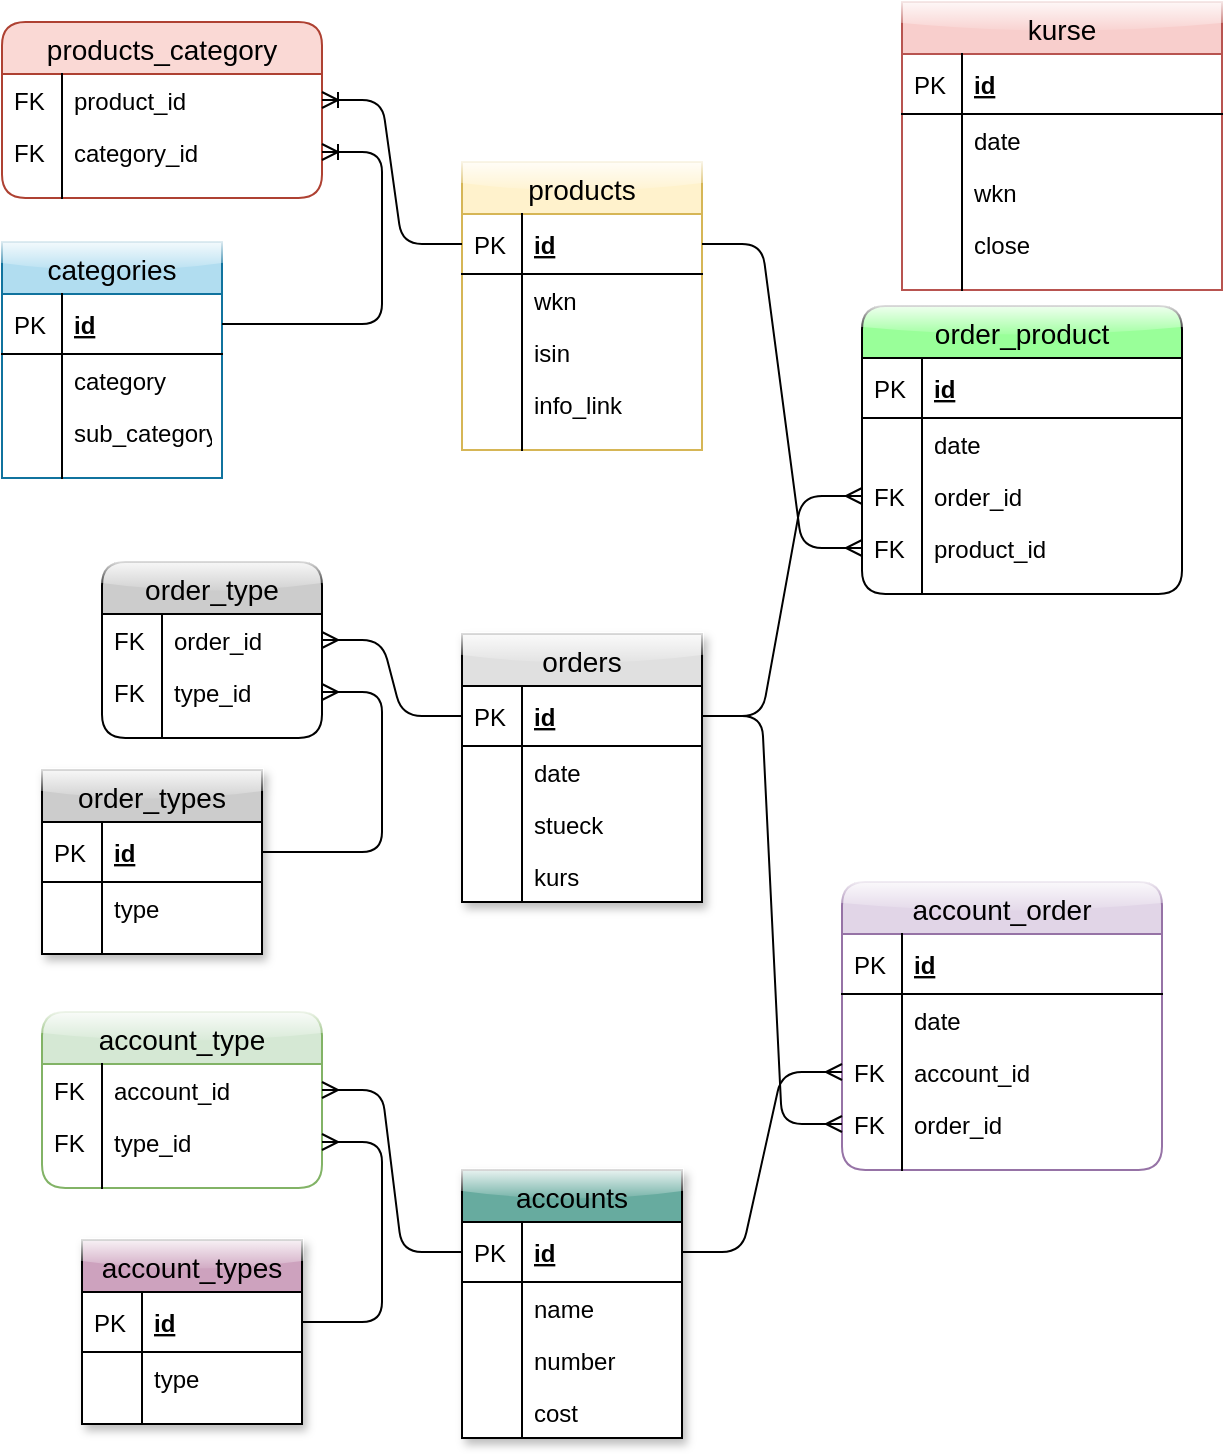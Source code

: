 <mxfile version="12.2.4" pages="1"><diagram id="6hGFLwfOUW9BJ-s0fimq" name="All tables"><mxGraphModel dx="1667" dy="777" grid="1" gridSize="10" guides="1" tooltips="1" connect="1" arrows="1" fold="1" page="1" pageScale="1" pageWidth="827" pageHeight="1169" math="0" shadow="0"><root><mxCell id="0"/><mxCell id="1" parent="0"/><mxCell id="2" value="products" style="swimlane;fontStyle=0;childLayout=stackLayout;horizontal=1;startSize=26;horizontalStack=0;resizeParent=1;resizeParentMax=0;resizeLast=0;collapsible=1;marginBottom=0;align=center;fontSize=14;fillColor=#fff2cc;strokeColor=#d6b656;glass=1;" parent="1" vertex="1"><mxGeometry x="-510" y="100" width="120" height="144" as="geometry"/></mxCell><mxCell id="3" value="id" style="shape=partialRectangle;top=0;left=0;right=0;bottom=1;align=left;verticalAlign=middle;fillColor=none;spacingLeft=34;spacingRight=4;overflow=hidden;rotatable=0;points=[[0,0.5],[1,0.5]];portConstraint=eastwest;dropTarget=0;fontStyle=5;fontSize=12;" parent="2" vertex="1"><mxGeometry y="26" width="120" height="30" as="geometry"/></mxCell><mxCell id="4" value="PK" style="shape=partialRectangle;top=0;left=0;bottom=0;fillColor=none;align=left;verticalAlign=middle;spacingLeft=4;spacingRight=4;overflow=hidden;rotatable=0;points=[];portConstraint=eastwest;part=1;fontSize=12;" parent="3" vertex="1" connectable="0"><mxGeometry width="30" height="30" as="geometry"/></mxCell><mxCell id="5" value="wkn" style="shape=partialRectangle;top=0;left=0;right=0;bottom=0;align=left;verticalAlign=top;fillColor=none;spacingLeft=34;spacingRight=4;overflow=hidden;rotatable=0;points=[[0,0.5],[1,0.5]];portConstraint=eastwest;dropTarget=0;fontSize=12;" parent="2" vertex="1"><mxGeometry y="56" width="120" height="26" as="geometry"/></mxCell><mxCell id="6" value="" style="shape=partialRectangle;top=0;left=0;bottom=0;fillColor=none;align=left;verticalAlign=top;spacingLeft=4;spacingRight=4;overflow=hidden;rotatable=0;points=[];portConstraint=eastwest;part=1;fontSize=12;" parent="5" vertex="1" connectable="0"><mxGeometry width="30" height="26" as="geometry"/></mxCell><mxCell id="7" value="isin" style="shape=partialRectangle;top=0;left=0;right=0;bottom=0;align=left;verticalAlign=top;fillColor=none;spacingLeft=34;spacingRight=4;overflow=hidden;rotatable=0;points=[[0,0.5],[1,0.5]];portConstraint=eastwest;dropTarget=0;fontSize=12;" parent="2" vertex="1"><mxGeometry y="82" width="120" height="26" as="geometry"/></mxCell><mxCell id="8" value="" style="shape=partialRectangle;top=0;left=0;bottom=0;fillColor=none;align=left;verticalAlign=top;spacingLeft=4;spacingRight=4;overflow=hidden;rotatable=0;points=[];portConstraint=eastwest;part=1;fontSize=12;" parent="7" vertex="1" connectable="0"><mxGeometry width="30" height="26" as="geometry"/></mxCell><mxCell id="9" value="info_link" style="shape=partialRectangle;top=0;left=0;right=0;bottom=0;align=left;verticalAlign=top;fillColor=none;spacingLeft=34;spacingRight=4;overflow=hidden;rotatable=0;points=[[0,0.5],[1,0.5]];portConstraint=eastwest;dropTarget=0;fontSize=12;" parent="2" vertex="1"><mxGeometry y="108" width="120" height="26" as="geometry"/></mxCell><mxCell id="10" value="" style="shape=partialRectangle;top=0;left=0;bottom=0;fillColor=none;align=left;verticalAlign=top;spacingLeft=4;spacingRight=4;overflow=hidden;rotatable=0;points=[];portConstraint=eastwest;part=1;fontSize=12;" parent="9" vertex="1" connectable="0"><mxGeometry width="30" height="26" as="geometry"/></mxCell><mxCell id="11" value="" style="shape=partialRectangle;top=0;left=0;right=0;bottom=0;align=left;verticalAlign=top;fillColor=none;spacingLeft=34;spacingRight=4;overflow=hidden;rotatable=0;points=[[0,0.5],[1,0.5]];portConstraint=eastwest;dropTarget=0;fontSize=12;" parent="2" vertex="1"><mxGeometry y="134" width="120" height="10" as="geometry"/></mxCell><mxCell id="12" value="" style="shape=partialRectangle;top=0;left=0;bottom=0;fillColor=none;align=left;verticalAlign=top;spacingLeft=4;spacingRight=4;overflow=hidden;rotatable=0;points=[];portConstraint=eastwest;part=1;fontSize=12;" parent="11" vertex="1" connectable="0"><mxGeometry width="30" height="10" as="geometry"/></mxCell><mxCell id="22" value="categories" style="swimlane;fontStyle=0;childLayout=stackLayout;horizontal=1;startSize=26;fillColor=#b1ddf0;horizontalStack=0;resizeParent=1;resizeParentMax=0;resizeLast=0;collapsible=1;marginBottom=0;swimlaneFillColor=#ffffff;align=center;fontSize=14;strokeColor=#10739e;glass=1;" parent="1" vertex="1"><mxGeometry x="-740" y="140" width="110" height="118" as="geometry"/></mxCell><mxCell id="23" value="id" style="shape=partialRectangle;top=0;left=0;right=0;bottom=1;align=left;verticalAlign=middle;fillColor=none;spacingLeft=34;spacingRight=4;overflow=hidden;rotatable=0;points=[[0,0.5],[1,0.5]];portConstraint=eastwest;dropTarget=0;fontStyle=5;fontSize=12;" parent="22" vertex="1"><mxGeometry y="26" width="110" height="30" as="geometry"/></mxCell><mxCell id="24" value="PK" style="shape=partialRectangle;top=0;left=0;bottom=0;fillColor=none;align=left;verticalAlign=middle;spacingLeft=4;spacingRight=4;overflow=hidden;rotatable=0;points=[];portConstraint=eastwest;part=1;fontSize=12;" parent="23" vertex="1" connectable="0"><mxGeometry width="30" height="30" as="geometry"/></mxCell><mxCell id="25" value="category" style="shape=partialRectangle;top=0;left=0;right=0;bottom=0;align=left;verticalAlign=top;fillColor=none;spacingLeft=34;spacingRight=4;overflow=hidden;rotatable=0;points=[[0,0.5],[1,0.5]];portConstraint=eastwest;dropTarget=0;fontSize=12;" parent="22" vertex="1"><mxGeometry y="56" width="110" height="26" as="geometry"/></mxCell><mxCell id="26" value="" style="shape=partialRectangle;top=0;left=0;bottom=0;fillColor=none;align=left;verticalAlign=top;spacingLeft=4;spacingRight=4;overflow=hidden;rotatable=0;points=[];portConstraint=eastwest;part=1;fontSize=12;" parent="25" vertex="1" connectable="0"><mxGeometry width="30" height="26" as="geometry"/></mxCell><mxCell id="27" value="sub_category" style="shape=partialRectangle;top=0;left=0;right=0;bottom=0;align=left;verticalAlign=top;fillColor=none;spacingLeft=34;spacingRight=4;overflow=hidden;rotatable=0;points=[[0,0.5],[1,0.5]];portConstraint=eastwest;dropTarget=0;fontSize=12;" parent="22" vertex="1"><mxGeometry y="82" width="110" height="26" as="geometry"/></mxCell><mxCell id="28" value="" style="shape=partialRectangle;top=0;left=0;bottom=0;fillColor=none;align=left;verticalAlign=top;spacingLeft=4;spacingRight=4;overflow=hidden;rotatable=0;points=[];portConstraint=eastwest;part=1;fontSize=12;" parent="27" vertex="1" connectable="0"><mxGeometry width="30" height="26" as="geometry"/></mxCell><mxCell id="31" value="" style="shape=partialRectangle;top=0;left=0;right=0;bottom=0;align=left;verticalAlign=top;fillColor=none;spacingLeft=34;spacingRight=4;overflow=hidden;rotatable=0;points=[[0,0.5],[1,0.5]];portConstraint=eastwest;dropTarget=0;fontSize=12;" parent="22" vertex="1"><mxGeometry y="108" width="110" height="10" as="geometry"/></mxCell><mxCell id="32" value="" style="shape=partialRectangle;top=0;left=0;bottom=0;fillColor=none;align=left;verticalAlign=top;spacingLeft=4;spacingRight=4;overflow=hidden;rotatable=0;points=[];portConstraint=eastwest;part=1;fontSize=12;" parent="31" vertex="1" connectable="0"><mxGeometry width="30" height="10" as="geometry"/></mxCell><mxCell id="64" value="products_category" style="swimlane;fontStyle=0;childLayout=stackLayout;horizontal=1;startSize=26;fillColor=#fad9d5;horizontalStack=0;resizeParent=1;resizeParentMax=0;resizeLast=0;collapsible=1;marginBottom=0;swimlaneFillColor=#ffffff;align=center;fontSize=14;rounded=1;comic=0;strokeColor=#ae4132;" parent="1" vertex="1"><mxGeometry x="-740" y="30" width="160" height="88" as="geometry"/></mxCell><mxCell id="67" value="product_id" style="shape=partialRectangle;top=0;left=0;right=0;bottom=0;align=left;verticalAlign=top;fillColor=none;spacingLeft=34;spacingRight=4;overflow=hidden;rotatable=0;points=[[0,0.5],[1,0.5]];portConstraint=eastwest;dropTarget=0;fontSize=12;" parent="64" vertex="1"><mxGeometry y="26" width="160" height="26" as="geometry"/></mxCell><mxCell id="68" value="FK" style="shape=partialRectangle;top=0;left=0;bottom=0;fillColor=none;align=left;verticalAlign=top;spacingLeft=4;spacingRight=4;overflow=hidden;rotatable=0;points=[];portConstraint=eastwest;part=1;fontSize=12;" parent="67" vertex="1" connectable="0"><mxGeometry width="30" height="26" as="geometry"/></mxCell><mxCell id="69" value="category_id" style="shape=partialRectangle;top=0;left=0;right=0;bottom=0;align=left;verticalAlign=top;fillColor=none;spacingLeft=34;spacingRight=4;overflow=hidden;rotatable=0;points=[[0,0.5],[1,0.5]];portConstraint=eastwest;dropTarget=0;fontSize=12;" parent="64" vertex="1"><mxGeometry y="52" width="160" height="26" as="geometry"/></mxCell><mxCell id="70" value="FK" style="shape=partialRectangle;top=0;left=0;bottom=0;fillColor=none;align=left;verticalAlign=top;spacingLeft=4;spacingRight=4;overflow=hidden;rotatable=0;points=[];portConstraint=eastwest;part=1;fontSize=12;" parent="69" vertex="1" connectable="0"><mxGeometry width="30" height="26" as="geometry"/></mxCell><mxCell id="73" value="" style="shape=partialRectangle;top=0;left=0;right=0;bottom=0;align=left;verticalAlign=top;fillColor=none;spacingLeft=34;spacingRight=4;overflow=hidden;rotatable=0;points=[[0,0.5],[1,0.5]];portConstraint=eastwest;dropTarget=0;fontSize=12;" parent="64" vertex="1"><mxGeometry y="78" width="160" height="10" as="geometry"/></mxCell><mxCell id="74" value="" style="shape=partialRectangle;top=0;left=0;bottom=0;fillColor=none;align=left;verticalAlign=top;spacingLeft=4;spacingRight=4;overflow=hidden;rotatable=0;points=[];portConstraint=eastwest;part=1;fontSize=12;" parent="73" vertex="1" connectable="0"><mxGeometry width="30" height="10" as="geometry"/></mxCell><mxCell id="77" value="" style="edgeStyle=entityRelationEdgeStyle;fontSize=12;html=1;endArrow=ERoneToMany;" parent="1" source="23" target="69" edge="1"><mxGeometry width="100" height="100" relative="1" as="geometry"><mxPoint x="-690" y="730" as="sourcePoint"/><mxPoint x="-590" y="630" as="targetPoint"/></mxGeometry></mxCell><mxCell id="79" value="" style="edgeStyle=entityRelationEdgeStyle;fontSize=12;html=1;endArrow=ERoneToMany;" parent="1" source="3" target="67" edge="1"><mxGeometry width="100" height="100" relative="1" as="geometry"><mxPoint x="-550" y="350" as="sourcePoint"/><mxPoint x="-450" y="250" as="targetPoint"/></mxGeometry></mxCell><mxCell id="121" value="orders" style="swimlane;fontStyle=0;childLayout=stackLayout;horizontal=1;startSize=26;fillColor=#e0e0e0;horizontalStack=0;resizeParent=1;resizeParentMax=0;resizeLast=0;collapsible=1;marginBottom=0;swimlaneFillColor=#ffffff;align=center;fontSize=14;rounded=0;glass=1;comic=0;shadow=1;" parent="1" vertex="1"><mxGeometry x="-510" y="336" width="120" height="134" as="geometry"/></mxCell><mxCell id="122" value="id" style="shape=partialRectangle;top=0;left=0;right=0;bottom=1;align=left;verticalAlign=middle;fillColor=none;spacingLeft=34;spacingRight=4;overflow=hidden;rotatable=0;points=[[0,0.5],[1,0.5]];portConstraint=eastwest;dropTarget=0;fontStyle=5;fontSize=12;" parent="121" vertex="1"><mxGeometry y="26" width="120" height="30" as="geometry"/></mxCell><mxCell id="123" value="PK" style="shape=partialRectangle;top=0;left=0;bottom=0;fillColor=none;align=left;verticalAlign=middle;spacingLeft=4;spacingRight=4;overflow=hidden;rotatable=0;points=[];portConstraint=eastwest;part=1;fontSize=12;" parent="122" vertex="1" connectable="0"><mxGeometry width="30" height="30" as="geometry"/></mxCell><mxCell id="124" value="date" style="shape=partialRectangle;top=0;left=0;right=0;bottom=0;align=left;verticalAlign=top;fillColor=none;spacingLeft=34;spacingRight=4;overflow=hidden;rotatable=0;points=[[0,0.5],[1,0.5]];portConstraint=eastwest;dropTarget=0;fontSize=12;" parent="121" vertex="1"><mxGeometry y="56" width="120" height="26" as="geometry"/></mxCell><mxCell id="125" value="" style="shape=partialRectangle;top=0;left=0;bottom=0;fillColor=none;align=left;verticalAlign=top;spacingLeft=4;spacingRight=4;overflow=hidden;rotatable=0;points=[];portConstraint=eastwest;part=1;fontSize=12;" parent="124" vertex="1" connectable="0"><mxGeometry width="30" height="26" as="geometry"/></mxCell><mxCell id="126" value="stueck" style="shape=partialRectangle;top=0;left=0;right=0;bottom=0;align=left;verticalAlign=top;fillColor=none;spacingLeft=34;spacingRight=4;overflow=hidden;rotatable=0;points=[[0,0.5],[1,0.5]];portConstraint=eastwest;dropTarget=0;fontSize=12;" parent="121" vertex="1"><mxGeometry y="82" width="120" height="26" as="geometry"/></mxCell><mxCell id="127" value="" style="shape=partialRectangle;top=0;left=0;bottom=0;fillColor=none;align=left;verticalAlign=top;spacingLeft=4;spacingRight=4;overflow=hidden;rotatable=0;points=[];portConstraint=eastwest;part=1;fontSize=12;" parent="126" vertex="1" connectable="0"><mxGeometry width="30" height="26" as="geometry"/></mxCell><mxCell id="128" value="kurs" style="shape=partialRectangle;top=0;left=0;right=0;bottom=0;align=left;verticalAlign=top;fillColor=none;spacingLeft=34;spacingRight=4;overflow=hidden;rotatable=0;points=[[0,0.5],[1,0.5]];portConstraint=eastwest;dropTarget=0;fontSize=12;" parent="121" vertex="1"><mxGeometry y="108" width="120" height="26" as="geometry"/></mxCell><mxCell id="129" value="" style="shape=partialRectangle;top=0;left=0;bottom=0;fillColor=none;align=left;verticalAlign=top;spacingLeft=4;spacingRight=4;overflow=hidden;rotatable=0;points=[];portConstraint=eastwest;part=1;fontSize=12;" parent="128" vertex="1" connectable="0"><mxGeometry width="30" height="26" as="geometry"/></mxCell><mxCell id="132" value="accounts" style="swimlane;fontStyle=0;childLayout=stackLayout;horizontal=1;startSize=26;fillColor=#67AB9F;horizontalStack=0;resizeParent=1;resizeParentMax=0;resizeLast=0;collapsible=1;marginBottom=0;swimlaneFillColor=#ffffff;align=center;fontSize=14;rounded=0;shadow=1;glass=1;comic=0;" parent="1" vertex="1"><mxGeometry x="-510" y="604" width="110" height="134" as="geometry"/></mxCell><mxCell id="133" value="id" style="shape=partialRectangle;top=0;left=0;right=0;bottom=1;align=left;verticalAlign=middle;fillColor=none;spacingLeft=34;spacingRight=4;overflow=hidden;rotatable=0;points=[[0,0.5],[1,0.5]];portConstraint=eastwest;dropTarget=0;fontStyle=5;fontSize=12;" parent="132" vertex="1"><mxGeometry y="26" width="110" height="30" as="geometry"/></mxCell><mxCell id="134" value="PK" style="shape=partialRectangle;top=0;left=0;bottom=0;fillColor=none;align=left;verticalAlign=middle;spacingLeft=4;spacingRight=4;overflow=hidden;rotatable=0;points=[];portConstraint=eastwest;part=1;fontSize=12;" parent="133" vertex="1" connectable="0"><mxGeometry width="30" height="30" as="geometry"/></mxCell><mxCell id="135" value="name" style="shape=partialRectangle;top=0;left=0;right=0;bottom=0;align=left;verticalAlign=top;fillColor=none;spacingLeft=34;spacingRight=4;overflow=hidden;rotatable=0;points=[[0,0.5],[1,0.5]];portConstraint=eastwest;dropTarget=0;fontSize=12;" parent="132" vertex="1"><mxGeometry y="56" width="110" height="26" as="geometry"/></mxCell><mxCell id="136" value="" style="shape=partialRectangle;top=0;left=0;bottom=0;fillColor=none;align=left;verticalAlign=top;spacingLeft=4;spacingRight=4;overflow=hidden;rotatable=0;points=[];portConstraint=eastwest;part=1;fontSize=12;" parent="135" vertex="1" connectable="0"><mxGeometry width="30" height="26" as="geometry"/></mxCell><mxCell id="137" value="number" style="shape=partialRectangle;top=0;left=0;right=0;bottom=0;align=left;verticalAlign=top;fillColor=none;spacingLeft=34;spacingRight=4;overflow=hidden;rotatable=0;points=[[0,0.5],[1,0.5]];portConstraint=eastwest;dropTarget=0;fontSize=12;" parent="132" vertex="1"><mxGeometry y="82" width="110" height="26" as="geometry"/></mxCell><mxCell id="138" value="" style="shape=partialRectangle;top=0;left=0;bottom=0;fillColor=none;align=left;verticalAlign=top;spacingLeft=4;spacingRight=4;overflow=hidden;rotatable=0;points=[];portConstraint=eastwest;part=1;fontSize=12;" parent="137" vertex="1" connectable="0"><mxGeometry width="30" height="26" as="geometry"/></mxCell><mxCell id="229" value="cost" style="shape=partialRectangle;top=0;left=0;right=0;bottom=0;align=left;verticalAlign=top;fillColor=none;spacingLeft=34;spacingRight=4;overflow=hidden;rotatable=0;points=[[0,0.5],[1,0.5]];portConstraint=eastwest;dropTarget=0;fontSize=12;" vertex="1" parent="132"><mxGeometry y="108" width="110" height="26" as="geometry"/></mxCell><mxCell id="230" value="" style="shape=partialRectangle;top=0;left=0;bottom=0;fillColor=none;align=left;verticalAlign=top;spacingLeft=4;spacingRight=4;overflow=hidden;rotatable=0;points=[];portConstraint=eastwest;part=1;fontSize=12;" vertex="1" connectable="0" parent="229"><mxGeometry width="30" height="26" as="geometry"/></mxCell><mxCell id="143" value="account_types" style="swimlane;fontStyle=0;childLayout=stackLayout;horizontal=1;startSize=26;fillColor=#CDA2BE;horizontalStack=0;resizeParent=1;resizeParentMax=0;resizeLast=0;collapsible=1;marginBottom=0;swimlaneFillColor=#ffffff;align=center;fontSize=14;rounded=0;shadow=1;glass=1;comic=0;" parent="1" vertex="1"><mxGeometry x="-700" y="639" width="110" height="92" as="geometry"/></mxCell><mxCell id="144" value="id" style="shape=partialRectangle;top=0;left=0;right=0;bottom=1;align=left;verticalAlign=middle;fillColor=none;spacingLeft=34;spacingRight=4;overflow=hidden;rotatable=0;points=[[0,0.5],[1,0.5]];portConstraint=eastwest;dropTarget=0;fontStyle=5;fontSize=12;" parent="143" vertex="1"><mxGeometry y="26" width="110" height="30" as="geometry"/></mxCell><mxCell id="145" value="PK" style="shape=partialRectangle;top=0;left=0;bottom=0;fillColor=none;align=left;verticalAlign=middle;spacingLeft=4;spacingRight=4;overflow=hidden;rotatable=0;points=[];portConstraint=eastwest;part=1;fontSize=12;" parent="144" vertex="1" connectable="0"><mxGeometry width="30" height="30" as="geometry"/></mxCell><mxCell id="146" value="type" style="shape=partialRectangle;top=0;left=0;right=0;bottom=0;align=left;verticalAlign=top;fillColor=none;spacingLeft=34;spacingRight=4;overflow=hidden;rotatable=0;points=[[0,0.5],[1,0.5]];portConstraint=eastwest;dropTarget=0;fontSize=12;" parent="143" vertex="1"><mxGeometry y="56" width="110" height="26" as="geometry"/></mxCell><mxCell id="147" value="" style="shape=partialRectangle;top=0;left=0;bottom=0;fillColor=none;align=left;verticalAlign=top;spacingLeft=4;spacingRight=4;overflow=hidden;rotatable=0;points=[];portConstraint=eastwest;part=1;fontSize=12;" parent="146" vertex="1" connectable="0"><mxGeometry width="30" height="26" as="geometry"/></mxCell><mxCell id="152" value="" style="shape=partialRectangle;top=0;left=0;right=0;bottom=0;align=left;verticalAlign=top;fillColor=none;spacingLeft=34;spacingRight=4;overflow=hidden;rotatable=0;points=[[0,0.5],[1,0.5]];portConstraint=eastwest;dropTarget=0;fontSize=12;" parent="143" vertex="1"><mxGeometry y="82" width="110" height="10" as="geometry"/></mxCell><mxCell id="153" value="" style="shape=partialRectangle;top=0;left=0;bottom=0;fillColor=none;align=left;verticalAlign=top;spacingLeft=4;spacingRight=4;overflow=hidden;rotatable=0;points=[];portConstraint=eastwest;part=1;fontSize=12;" parent="152" vertex="1" connectable="0"><mxGeometry width="30" height="10" as="geometry"/></mxCell><mxCell id="154" value="order_types" style="swimlane;fontStyle=0;childLayout=stackLayout;horizontal=1;startSize=26;fillColor=#CCCCCC;horizontalStack=0;resizeParent=1;resizeParentMax=0;resizeLast=0;collapsible=1;marginBottom=0;swimlaneFillColor=#ffffff;align=center;fontSize=14;rounded=0;shadow=1;glass=1;comic=0;" parent="1" vertex="1"><mxGeometry x="-720" y="404" width="110" height="92" as="geometry"/></mxCell><mxCell id="155" value="id" style="shape=partialRectangle;top=0;left=0;right=0;bottom=1;align=left;verticalAlign=middle;fillColor=none;spacingLeft=34;spacingRight=4;overflow=hidden;rotatable=0;points=[[0,0.5],[1,0.5]];portConstraint=eastwest;dropTarget=0;fontStyle=5;fontSize=12;" parent="154" vertex="1"><mxGeometry y="26" width="110" height="30" as="geometry"/></mxCell><mxCell id="156" value="PK" style="shape=partialRectangle;top=0;left=0;bottom=0;fillColor=none;align=left;verticalAlign=middle;spacingLeft=4;spacingRight=4;overflow=hidden;rotatable=0;points=[];portConstraint=eastwest;part=1;fontSize=12;" parent="155" vertex="1" connectable="0"><mxGeometry width="30" height="30" as="geometry"/></mxCell><mxCell id="157" value="type" style="shape=partialRectangle;top=0;left=0;right=0;bottom=0;align=left;verticalAlign=top;fillColor=none;spacingLeft=34;spacingRight=4;overflow=hidden;rotatable=0;points=[[0,0.5],[1,0.5]];portConstraint=eastwest;dropTarget=0;fontSize=12;" parent="154" vertex="1"><mxGeometry y="56" width="110" height="26" as="geometry"/></mxCell><mxCell id="158" value="" style="shape=partialRectangle;top=0;left=0;bottom=0;fillColor=none;align=left;verticalAlign=top;spacingLeft=4;spacingRight=4;overflow=hidden;rotatable=0;points=[];portConstraint=eastwest;part=1;fontSize=12;" parent="157" vertex="1" connectable="0"><mxGeometry width="30" height="26" as="geometry"/></mxCell><mxCell id="163" value="" style="shape=partialRectangle;top=0;left=0;right=0;bottom=0;align=left;verticalAlign=top;fillColor=none;spacingLeft=34;spacingRight=4;overflow=hidden;rotatable=0;points=[[0,0.5],[1,0.5]];portConstraint=eastwest;dropTarget=0;fontSize=12;" parent="154" vertex="1"><mxGeometry y="82" width="110" height="10" as="geometry"/></mxCell><mxCell id="164" value="" style="shape=partialRectangle;top=0;left=0;bottom=0;fillColor=none;align=left;verticalAlign=top;spacingLeft=4;spacingRight=4;overflow=hidden;rotatable=0;points=[];portConstraint=eastwest;part=1;fontSize=12;" parent="163" vertex="1" connectable="0"><mxGeometry width="30" height="10" as="geometry"/></mxCell><mxCell id="175" value="order_product" style="swimlane;fontStyle=0;childLayout=stackLayout;horizontal=1;startSize=26;fillColor=#99FF99;horizontalStack=0;resizeParent=1;resizeParentMax=0;resizeLast=0;collapsible=1;marginBottom=0;swimlaneFillColor=#ffffff;align=center;fontSize=14;rounded=1;glass=1;" parent="1" vertex="1"><mxGeometry x="-310" y="172" width="160" height="144" as="geometry"/></mxCell><mxCell id="176" value="id" style="shape=partialRectangle;top=0;left=0;right=0;bottom=1;align=left;verticalAlign=middle;fillColor=none;spacingLeft=34;spacingRight=4;overflow=hidden;rotatable=0;points=[[0,0.5],[1,0.5]];portConstraint=eastwest;dropTarget=0;fontStyle=5;fontSize=12;" parent="175" vertex="1"><mxGeometry y="26" width="160" height="30" as="geometry"/></mxCell><mxCell id="177" value="PK" style="shape=partialRectangle;top=0;left=0;bottom=0;fillColor=none;align=left;verticalAlign=middle;spacingLeft=4;spacingRight=4;overflow=hidden;rotatable=0;points=[];portConstraint=eastwest;part=1;fontSize=12;" parent="176" vertex="1" connectable="0"><mxGeometry width="30" height="30" as="geometry"/></mxCell><mxCell id="178" value="date" style="shape=partialRectangle;top=0;left=0;right=0;bottom=0;align=left;verticalAlign=top;fillColor=none;spacingLeft=34;spacingRight=4;overflow=hidden;rotatable=0;points=[[0,0.5],[1,0.5]];portConstraint=eastwest;dropTarget=0;fontSize=12;" parent="175" vertex="1"><mxGeometry y="56" width="160" height="26" as="geometry"/></mxCell><mxCell id="179" value="" style="shape=partialRectangle;top=0;left=0;bottom=0;fillColor=none;align=left;verticalAlign=top;spacingLeft=4;spacingRight=4;overflow=hidden;rotatable=0;points=[];portConstraint=eastwest;part=1;fontSize=12;" parent="178" vertex="1" connectable="0"><mxGeometry width="30" height="26" as="geometry"/></mxCell><mxCell id="180" value="order_id" style="shape=partialRectangle;top=0;left=0;right=0;bottom=0;align=left;verticalAlign=top;fillColor=none;spacingLeft=34;spacingRight=4;overflow=hidden;rotatable=0;points=[[0,0.5],[1,0.5]];portConstraint=eastwest;dropTarget=0;fontSize=12;" parent="175" vertex="1"><mxGeometry y="82" width="160" height="26" as="geometry"/></mxCell><mxCell id="181" value="FK" style="shape=partialRectangle;top=0;left=0;bottom=0;fillColor=none;align=left;verticalAlign=top;spacingLeft=4;spacingRight=4;overflow=hidden;rotatable=0;points=[];portConstraint=eastwest;part=1;fontSize=12;" parent="180" vertex="1" connectable="0"><mxGeometry width="30" height="26" as="geometry"/></mxCell><mxCell id="182" value="product_id" style="shape=partialRectangle;top=0;left=0;right=0;bottom=0;align=left;verticalAlign=top;fillColor=none;spacingLeft=34;spacingRight=4;overflow=hidden;rotatable=0;points=[[0,0.5],[1,0.5]];portConstraint=eastwest;dropTarget=0;fontSize=12;" parent="175" vertex="1"><mxGeometry y="108" width="160" height="26" as="geometry"/></mxCell><mxCell id="183" value="FK" style="shape=partialRectangle;top=0;left=0;bottom=0;fillColor=none;align=left;verticalAlign=top;spacingLeft=4;spacingRight=4;overflow=hidden;rotatable=0;points=[];portConstraint=eastwest;part=1;fontSize=12;" parent="182" vertex="1" connectable="0"><mxGeometry width="30" height="26" as="geometry"/></mxCell><mxCell id="184" value="" style="shape=partialRectangle;top=0;left=0;right=0;bottom=0;align=left;verticalAlign=top;fillColor=none;spacingLeft=34;spacingRight=4;overflow=hidden;rotatable=0;points=[[0,0.5],[1,0.5]];portConstraint=eastwest;dropTarget=0;fontSize=12;" parent="175" vertex="1"><mxGeometry y="134" width="160" height="10" as="geometry"/></mxCell><mxCell id="185" value="" style="shape=partialRectangle;top=0;left=0;bottom=0;fillColor=none;align=left;verticalAlign=top;spacingLeft=4;spacingRight=4;overflow=hidden;rotatable=0;points=[];portConstraint=eastwest;part=1;fontSize=12;" parent="184" vertex="1" connectable="0"><mxGeometry width="30" height="10" as="geometry"/></mxCell><mxCell id="188" value="" style="edgeStyle=entityRelationEdgeStyle;fontSize=12;html=1;endArrow=ERmany;" parent="1" source="3" target="182" edge="1"><mxGeometry width="100" height="100" relative="1" as="geometry"><mxPoint x="-740" y="820" as="sourcePoint"/><mxPoint x="-640" y="720" as="targetPoint"/></mxGeometry></mxCell><mxCell id="189" value="" style="edgeStyle=entityRelationEdgeStyle;fontSize=12;html=1;endArrow=ERmany;" parent="1" source="122" target="180" edge="1"><mxGeometry width="100" height="100" relative="1" as="geometry"><mxPoint x="-740" y="820" as="sourcePoint"/><mxPoint x="-640" y="720" as="targetPoint"/></mxGeometry></mxCell><mxCell id="190" value="order_type" style="swimlane;fontStyle=0;childLayout=stackLayout;horizontal=1;startSize=26;fillColor=#CCCCCC;horizontalStack=0;resizeParent=1;resizeParentMax=0;resizeLast=0;collapsible=1;marginBottom=0;swimlaneFillColor=#ffffff;align=center;fontSize=14;rounded=1;shadow=0;glass=1;" parent="1" vertex="1"><mxGeometry x="-690" y="300" width="110" height="88" as="geometry"/></mxCell><mxCell id="193" value="order_id" style="shape=partialRectangle;top=0;left=0;right=0;bottom=0;align=left;verticalAlign=top;fillColor=none;spacingLeft=34;spacingRight=4;overflow=hidden;rotatable=0;points=[[0,0.5],[1,0.5]];portConstraint=eastwest;dropTarget=0;fontSize=12;" parent="190" vertex="1"><mxGeometry y="26" width="110" height="26" as="geometry"/></mxCell><mxCell id="194" value="FK" style="shape=partialRectangle;top=0;left=0;bottom=0;fillColor=none;align=left;verticalAlign=top;spacingLeft=4;spacingRight=4;overflow=hidden;rotatable=0;points=[];portConstraint=eastwest;part=1;fontSize=12;" parent="193" vertex="1" connectable="0"><mxGeometry width="30" height="26" as="geometry"/></mxCell><mxCell id="195" value="type_id" style="shape=partialRectangle;top=0;left=0;right=0;bottom=0;align=left;verticalAlign=top;fillColor=none;spacingLeft=34;spacingRight=4;overflow=hidden;rotatable=0;points=[[0,0.5],[1,0.5]];portConstraint=eastwest;dropTarget=0;fontSize=12;" parent="190" vertex="1"><mxGeometry y="52" width="110" height="26" as="geometry"/></mxCell><mxCell id="196" value="FK" style="shape=partialRectangle;top=0;left=0;bottom=0;fillColor=none;align=left;verticalAlign=top;spacingLeft=4;spacingRight=4;overflow=hidden;rotatable=0;points=[];portConstraint=eastwest;part=1;fontSize=12;" parent="195" vertex="1" connectable="0"><mxGeometry width="30" height="26" as="geometry"/></mxCell><mxCell id="199" value="" style="shape=partialRectangle;top=0;left=0;right=0;bottom=0;align=left;verticalAlign=top;fillColor=none;spacingLeft=34;spacingRight=4;overflow=hidden;rotatable=0;points=[[0,0.5],[1,0.5]];portConstraint=eastwest;dropTarget=0;fontSize=12;" parent="190" vertex="1"><mxGeometry y="78" width="110" height="10" as="geometry"/></mxCell><mxCell id="200" value="" style="shape=partialRectangle;top=0;left=0;bottom=0;fillColor=none;align=left;verticalAlign=top;spacingLeft=4;spacingRight=4;overflow=hidden;rotatable=0;points=[];portConstraint=eastwest;part=1;fontSize=12;" parent="199" vertex="1" connectable="0"><mxGeometry width="30" height="10" as="geometry"/></mxCell><mxCell id="201" value="" style="edgeStyle=entityRelationEdgeStyle;fontSize=12;html=1;endArrow=ERmany;" parent="1" source="122" target="193" edge="1"><mxGeometry width="100" height="100" relative="1" as="geometry"><mxPoint x="-740" y="820" as="sourcePoint"/><mxPoint x="-640" y="720" as="targetPoint"/></mxGeometry></mxCell><mxCell id="202" value="" style="edgeStyle=entityRelationEdgeStyle;fontSize=12;html=1;endArrow=ERmany;" parent="1" source="155" target="195" edge="1"><mxGeometry width="100" height="100" relative="1" as="geometry"><mxPoint x="-740" y="820" as="sourcePoint"/><mxPoint x="-640" y="720" as="targetPoint"/></mxGeometry></mxCell><mxCell id="203" value="account_type" style="swimlane;fontStyle=0;childLayout=stackLayout;horizontal=1;startSize=26;fillColor=#d5e8d4;horizontalStack=0;resizeParent=1;resizeParentMax=0;resizeLast=0;collapsible=1;marginBottom=0;swimlaneFillColor=#ffffff;align=center;fontSize=14;rounded=1;shadow=0;glass=1;strokeColor=#82b366;" vertex="1" parent="1"><mxGeometry x="-720" y="525" width="140" height="88" as="geometry"/></mxCell><mxCell id="206" value="account_id" style="shape=partialRectangle;top=0;left=0;right=0;bottom=0;align=left;verticalAlign=top;fillColor=none;spacingLeft=34;spacingRight=4;overflow=hidden;rotatable=0;points=[[0,0.5],[1,0.5]];portConstraint=eastwest;dropTarget=0;fontSize=12;" vertex="1" parent="203"><mxGeometry y="26" width="140" height="26" as="geometry"/></mxCell><mxCell id="207" value="FK" style="shape=partialRectangle;top=0;left=0;bottom=0;fillColor=none;align=left;verticalAlign=top;spacingLeft=4;spacingRight=4;overflow=hidden;rotatable=0;points=[];portConstraint=eastwest;part=1;fontSize=12;" vertex="1" connectable="0" parent="206"><mxGeometry width="30" height="26" as="geometry"/></mxCell><mxCell id="208" value="type_id" style="shape=partialRectangle;top=0;left=0;right=0;bottom=0;align=left;verticalAlign=top;fillColor=none;spacingLeft=34;spacingRight=4;overflow=hidden;rotatable=0;points=[[0,0.5],[1,0.5]];portConstraint=eastwest;dropTarget=0;fontSize=12;" vertex="1" parent="203"><mxGeometry y="52" width="140" height="26" as="geometry"/></mxCell><mxCell id="209" value="FK" style="shape=partialRectangle;top=0;left=0;bottom=0;fillColor=none;align=left;verticalAlign=top;spacingLeft=4;spacingRight=4;overflow=hidden;rotatable=0;points=[];portConstraint=eastwest;part=1;fontSize=12;" vertex="1" connectable="0" parent="208"><mxGeometry width="30" height="26" as="geometry"/></mxCell><mxCell id="212" value="" style="shape=partialRectangle;top=0;left=0;right=0;bottom=0;align=left;verticalAlign=top;fillColor=none;spacingLeft=34;spacingRight=4;overflow=hidden;rotatable=0;points=[[0,0.5],[1,0.5]];portConstraint=eastwest;dropTarget=0;fontSize=12;" vertex="1" parent="203"><mxGeometry y="78" width="140" height="10" as="geometry"/></mxCell><mxCell id="213" value="" style="shape=partialRectangle;top=0;left=0;bottom=0;fillColor=none;align=left;verticalAlign=top;spacingLeft=4;spacingRight=4;overflow=hidden;rotatable=0;points=[];portConstraint=eastwest;part=1;fontSize=12;" vertex="1" connectable="0" parent="212"><mxGeometry width="30" height="10" as="geometry"/></mxCell><mxCell id="214" value="" style="edgeStyle=entityRelationEdgeStyle;fontSize=12;html=1;endArrow=ERmany;" edge="1" parent="1" source="133" target="206"><mxGeometry width="100" height="100" relative="1" as="geometry"><mxPoint x="-740" y="860" as="sourcePoint"/><mxPoint x="-640" y="760" as="targetPoint"/></mxGeometry></mxCell><mxCell id="215" value="" style="edgeStyle=entityRelationEdgeStyle;fontSize=12;html=1;endArrow=ERmany;" edge="1" parent="1" source="144" target="208"><mxGeometry width="100" height="100" relative="1" as="geometry"><mxPoint x="-740" y="860" as="sourcePoint"/><mxPoint x="-640" y="760" as="targetPoint"/></mxGeometry></mxCell><mxCell id="216" value="account_order" style="swimlane;fontStyle=0;childLayout=stackLayout;horizontal=1;startSize=26;fillColor=#e1d5e7;horizontalStack=0;resizeParent=1;resizeParentMax=0;resizeLast=0;collapsible=1;marginBottom=0;swimlaneFillColor=#ffffff;align=center;fontSize=14;rounded=1;shadow=0;glass=1;strokeColor=#9673a6;" vertex="1" parent="1"><mxGeometry x="-320" y="460" width="160" height="144" as="geometry"/></mxCell><mxCell id="217" value="id" style="shape=partialRectangle;top=0;left=0;right=0;bottom=1;align=left;verticalAlign=middle;fillColor=none;spacingLeft=34;spacingRight=4;overflow=hidden;rotatable=0;points=[[0,0.5],[1,0.5]];portConstraint=eastwest;dropTarget=0;fontStyle=5;fontSize=12;" vertex="1" parent="216"><mxGeometry y="26" width="160" height="30" as="geometry"/></mxCell><mxCell id="218" value="PK" style="shape=partialRectangle;top=0;left=0;bottom=0;fillColor=none;align=left;verticalAlign=middle;spacingLeft=4;spacingRight=4;overflow=hidden;rotatable=0;points=[];portConstraint=eastwest;part=1;fontSize=12;" vertex="1" connectable="0" parent="217"><mxGeometry width="30" height="30" as="geometry"/></mxCell><mxCell id="219" value="date" style="shape=partialRectangle;top=0;left=0;right=0;bottom=0;align=left;verticalAlign=top;fillColor=none;spacingLeft=34;spacingRight=4;overflow=hidden;rotatable=0;points=[[0,0.5],[1,0.5]];portConstraint=eastwest;dropTarget=0;fontSize=12;" vertex="1" parent="216"><mxGeometry y="56" width="160" height="26" as="geometry"/></mxCell><mxCell id="220" value="" style="shape=partialRectangle;top=0;left=0;bottom=0;fillColor=none;align=left;verticalAlign=top;spacingLeft=4;spacingRight=4;overflow=hidden;rotatable=0;points=[];portConstraint=eastwest;part=1;fontSize=12;" vertex="1" connectable="0" parent="219"><mxGeometry width="30" height="26" as="geometry"/></mxCell><mxCell id="221" value="account_id" style="shape=partialRectangle;top=0;left=0;right=0;bottom=0;align=left;verticalAlign=top;fillColor=none;spacingLeft=34;spacingRight=4;overflow=hidden;rotatable=0;points=[[0,0.5],[1,0.5]];portConstraint=eastwest;dropTarget=0;fontSize=12;" vertex="1" parent="216"><mxGeometry y="82" width="160" height="26" as="geometry"/></mxCell><mxCell id="222" value="FK" style="shape=partialRectangle;top=0;left=0;bottom=0;fillColor=none;align=left;verticalAlign=top;spacingLeft=4;spacingRight=4;overflow=hidden;rotatable=0;points=[];portConstraint=eastwest;part=1;fontSize=12;" vertex="1" connectable="0" parent="221"><mxGeometry width="30" height="26" as="geometry"/></mxCell><mxCell id="223" value="order_id" style="shape=partialRectangle;top=0;left=0;right=0;bottom=0;align=left;verticalAlign=top;fillColor=none;spacingLeft=34;spacingRight=4;overflow=hidden;rotatable=0;points=[[0,0.5],[1,0.5]];portConstraint=eastwest;dropTarget=0;fontSize=12;" vertex="1" parent="216"><mxGeometry y="108" width="160" height="26" as="geometry"/></mxCell><mxCell id="224" value="FK" style="shape=partialRectangle;top=0;left=0;bottom=0;fillColor=none;align=left;verticalAlign=top;spacingLeft=4;spacingRight=4;overflow=hidden;rotatable=0;points=[];portConstraint=eastwest;part=1;fontSize=12;" vertex="1" connectable="0" parent="223"><mxGeometry width="30" height="26" as="geometry"/></mxCell><mxCell id="225" value="" style="shape=partialRectangle;top=0;left=0;right=0;bottom=0;align=left;verticalAlign=top;fillColor=none;spacingLeft=34;spacingRight=4;overflow=hidden;rotatable=0;points=[[0,0.5],[1,0.5]];portConstraint=eastwest;dropTarget=0;fontSize=12;" vertex="1" parent="216"><mxGeometry y="134" width="160" height="10" as="geometry"/></mxCell><mxCell id="226" value="" style="shape=partialRectangle;top=0;left=0;bottom=0;fillColor=none;align=left;verticalAlign=top;spacingLeft=4;spacingRight=4;overflow=hidden;rotatable=0;points=[];portConstraint=eastwest;part=1;fontSize=12;" vertex="1" connectable="0" parent="225"><mxGeometry width="30" height="10" as="geometry"/></mxCell><mxCell id="227" value="" style="edgeStyle=entityRelationEdgeStyle;fontSize=12;html=1;endArrow=ERmany;" edge="1" parent="1" source="133" target="221"><mxGeometry width="100" height="100" relative="1" as="geometry"><mxPoint x="-740" y="860" as="sourcePoint"/><mxPoint x="-640" y="760" as="targetPoint"/></mxGeometry></mxCell><mxCell id="228" value="" style="edgeStyle=entityRelationEdgeStyle;fontSize=12;html=1;endArrow=ERmany;" edge="1" parent="1" source="122" target="223"><mxGeometry width="100" height="100" relative="1" as="geometry"><mxPoint x="-740" y="860" as="sourcePoint"/><mxPoint x="-640" y="760" as="targetPoint"/></mxGeometry></mxCell><mxCell id="231" value="kurse" style="swimlane;fontStyle=0;childLayout=stackLayout;horizontal=1;startSize=26;fillColor=#f8cecc;horizontalStack=0;resizeParent=1;resizeParentMax=0;resizeLast=0;collapsible=1;marginBottom=0;swimlaneFillColor=#ffffff;align=center;fontSize=14;rounded=0;shadow=0;glass=1;strokeColor=#b85450;" vertex="1" parent="1"><mxGeometry x="-290" y="20" width="160" height="144" as="geometry"/></mxCell><mxCell id="232" value="id" style="shape=partialRectangle;top=0;left=0;right=0;bottom=1;align=left;verticalAlign=middle;fillColor=none;spacingLeft=34;spacingRight=4;overflow=hidden;rotatable=0;points=[[0,0.5],[1,0.5]];portConstraint=eastwest;dropTarget=0;fontStyle=5;fontSize=12;" vertex="1" parent="231"><mxGeometry y="26" width="160" height="30" as="geometry"/></mxCell><mxCell id="233" value="PK" style="shape=partialRectangle;top=0;left=0;bottom=0;fillColor=none;align=left;verticalAlign=middle;spacingLeft=4;spacingRight=4;overflow=hidden;rotatable=0;points=[];portConstraint=eastwest;part=1;fontSize=12;" vertex="1" connectable="0" parent="232"><mxGeometry width="30" height="30" as="geometry"/></mxCell><mxCell id="234" value="date" style="shape=partialRectangle;top=0;left=0;right=0;bottom=0;align=left;verticalAlign=top;fillColor=none;spacingLeft=34;spacingRight=4;overflow=hidden;rotatable=0;points=[[0,0.5],[1,0.5]];portConstraint=eastwest;dropTarget=0;fontSize=12;" vertex="1" parent="231"><mxGeometry y="56" width="160" height="26" as="geometry"/></mxCell><mxCell id="235" value="" style="shape=partialRectangle;top=0;left=0;bottom=0;fillColor=none;align=left;verticalAlign=top;spacingLeft=4;spacingRight=4;overflow=hidden;rotatable=0;points=[];portConstraint=eastwest;part=1;fontSize=12;" vertex="1" connectable="0" parent="234"><mxGeometry width="30" height="26" as="geometry"/></mxCell><mxCell id="236" value="wkn" style="shape=partialRectangle;top=0;left=0;right=0;bottom=0;align=left;verticalAlign=top;fillColor=none;spacingLeft=34;spacingRight=4;overflow=hidden;rotatable=0;points=[[0,0.5],[1,0.5]];portConstraint=eastwest;dropTarget=0;fontSize=12;" vertex="1" parent="231"><mxGeometry y="82" width="160" height="26" as="geometry"/></mxCell><mxCell id="237" value="" style="shape=partialRectangle;top=0;left=0;bottom=0;fillColor=none;align=left;verticalAlign=top;spacingLeft=4;spacingRight=4;overflow=hidden;rotatable=0;points=[];portConstraint=eastwest;part=1;fontSize=12;" vertex="1" connectable="0" parent="236"><mxGeometry width="30" height="26" as="geometry"/></mxCell><mxCell id="238" value="close" style="shape=partialRectangle;top=0;left=0;right=0;bottom=0;align=left;verticalAlign=top;fillColor=none;spacingLeft=34;spacingRight=4;overflow=hidden;rotatable=0;points=[[0,0.5],[1,0.5]];portConstraint=eastwest;dropTarget=0;fontSize=12;" vertex="1" parent="231"><mxGeometry y="108" width="160" height="26" as="geometry"/></mxCell><mxCell id="239" value="" style="shape=partialRectangle;top=0;left=0;bottom=0;fillColor=none;align=left;verticalAlign=top;spacingLeft=4;spacingRight=4;overflow=hidden;rotatable=0;points=[];portConstraint=eastwest;part=1;fontSize=12;" vertex="1" connectable="0" parent="238"><mxGeometry width="30" height="26" as="geometry"/></mxCell><mxCell id="240" value="" style="shape=partialRectangle;top=0;left=0;right=0;bottom=0;align=left;verticalAlign=top;fillColor=none;spacingLeft=34;spacingRight=4;overflow=hidden;rotatable=0;points=[[0,0.5],[1,0.5]];portConstraint=eastwest;dropTarget=0;fontSize=12;" vertex="1" parent="231"><mxGeometry y="134" width="160" height="10" as="geometry"/></mxCell><mxCell id="241" value="" style="shape=partialRectangle;top=0;left=0;bottom=0;fillColor=none;align=left;verticalAlign=top;spacingLeft=4;spacingRight=4;overflow=hidden;rotatable=0;points=[];portConstraint=eastwest;part=1;fontSize=12;" vertex="1" connectable="0" parent="240"><mxGeometry width="30" height="10" as="geometry"/></mxCell></root></mxGraphModel></diagram></mxfile>